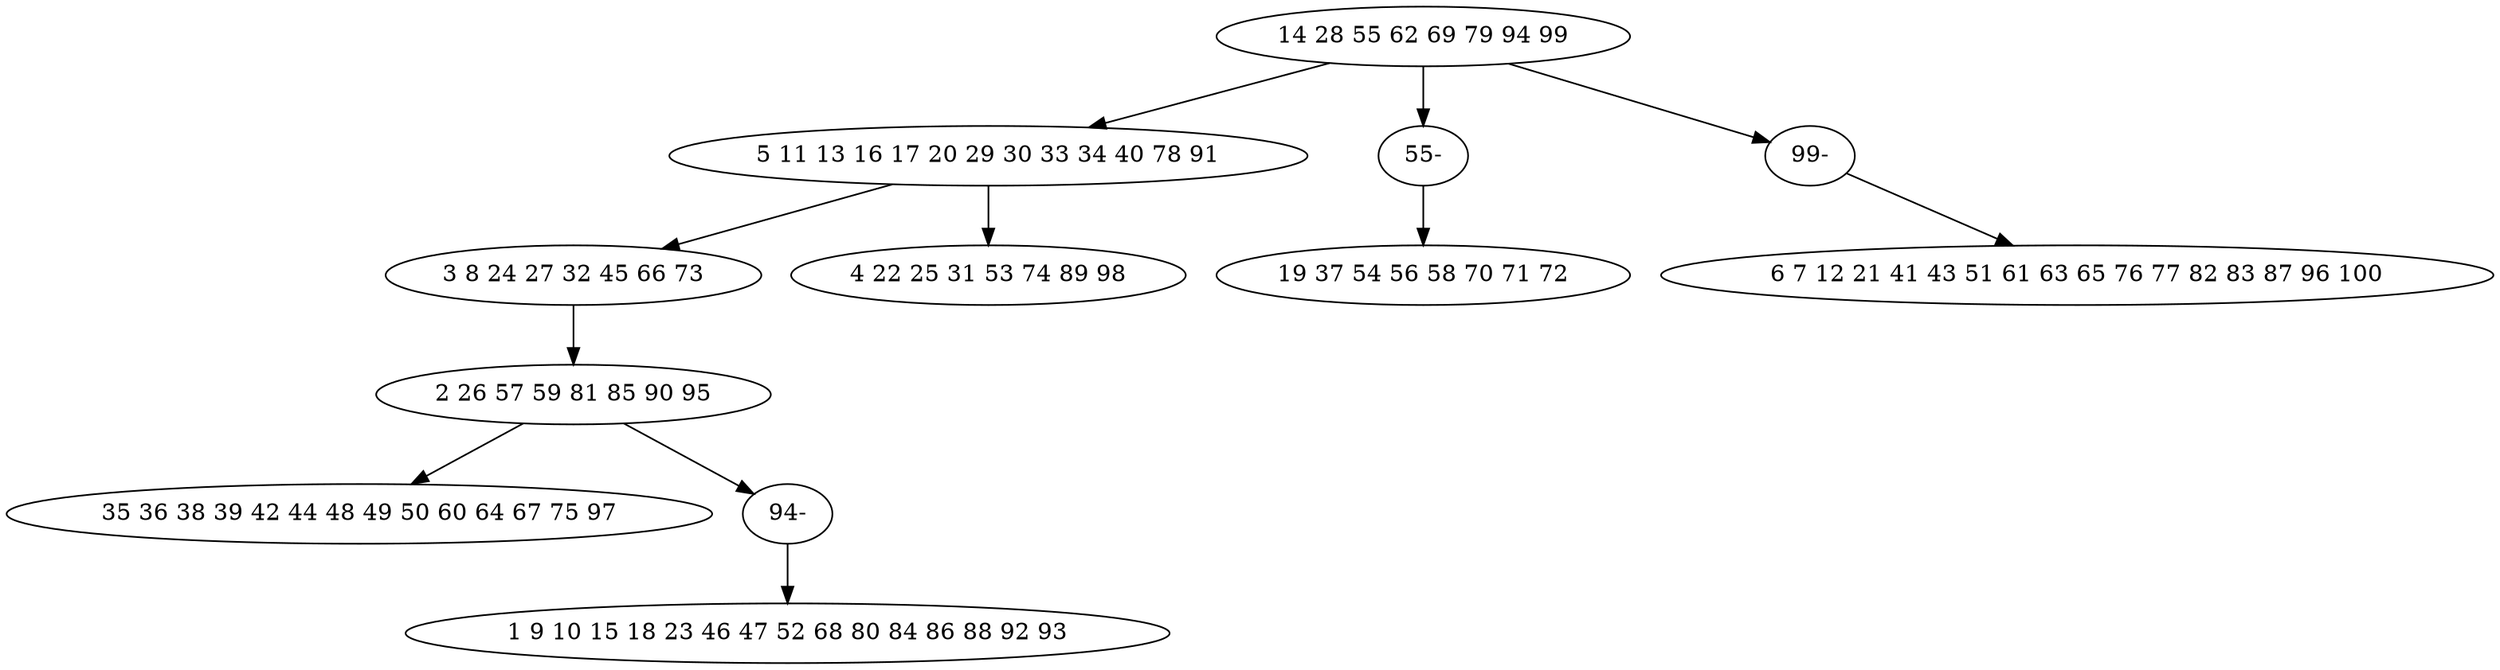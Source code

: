 digraph true_tree {
	"0" -> "1"
	"1" -> "2"
	"1" -> "3"
	"2" -> "4"
	"0" -> "10"
	"0" -> "9"
	"4" -> "7"
	"4" -> "11"
	"9" -> "6"
	"10" -> "5"
	"11" -> "8"
	"0" [label="14 28 55 62 69 79 94 99"];
	"1" [label="5 11 13 16 17 20 29 30 33 34 40 78 91"];
	"2" [label="3 8 24 27 32 45 66 73"];
	"3" [label="4 22 25 31 53 74 89 98"];
	"4" [label="2 26 57 59 81 85 90 95"];
	"5" [label="19 37 54 56 58 70 71 72"];
	"6" [label="6 7 12 21 41 43 51 61 63 65 76 77 82 83 87 96 100"];
	"7" [label="35 36 38 39 42 44 48 49 50 60 64 67 75 97"];
	"8" [label="1 9 10 15 18 23 46 47 52 68 80 84 86 88 92 93"];
	"9" [label="99-"];
	"10" [label="55-"];
	"11" [label="94-"];
}
